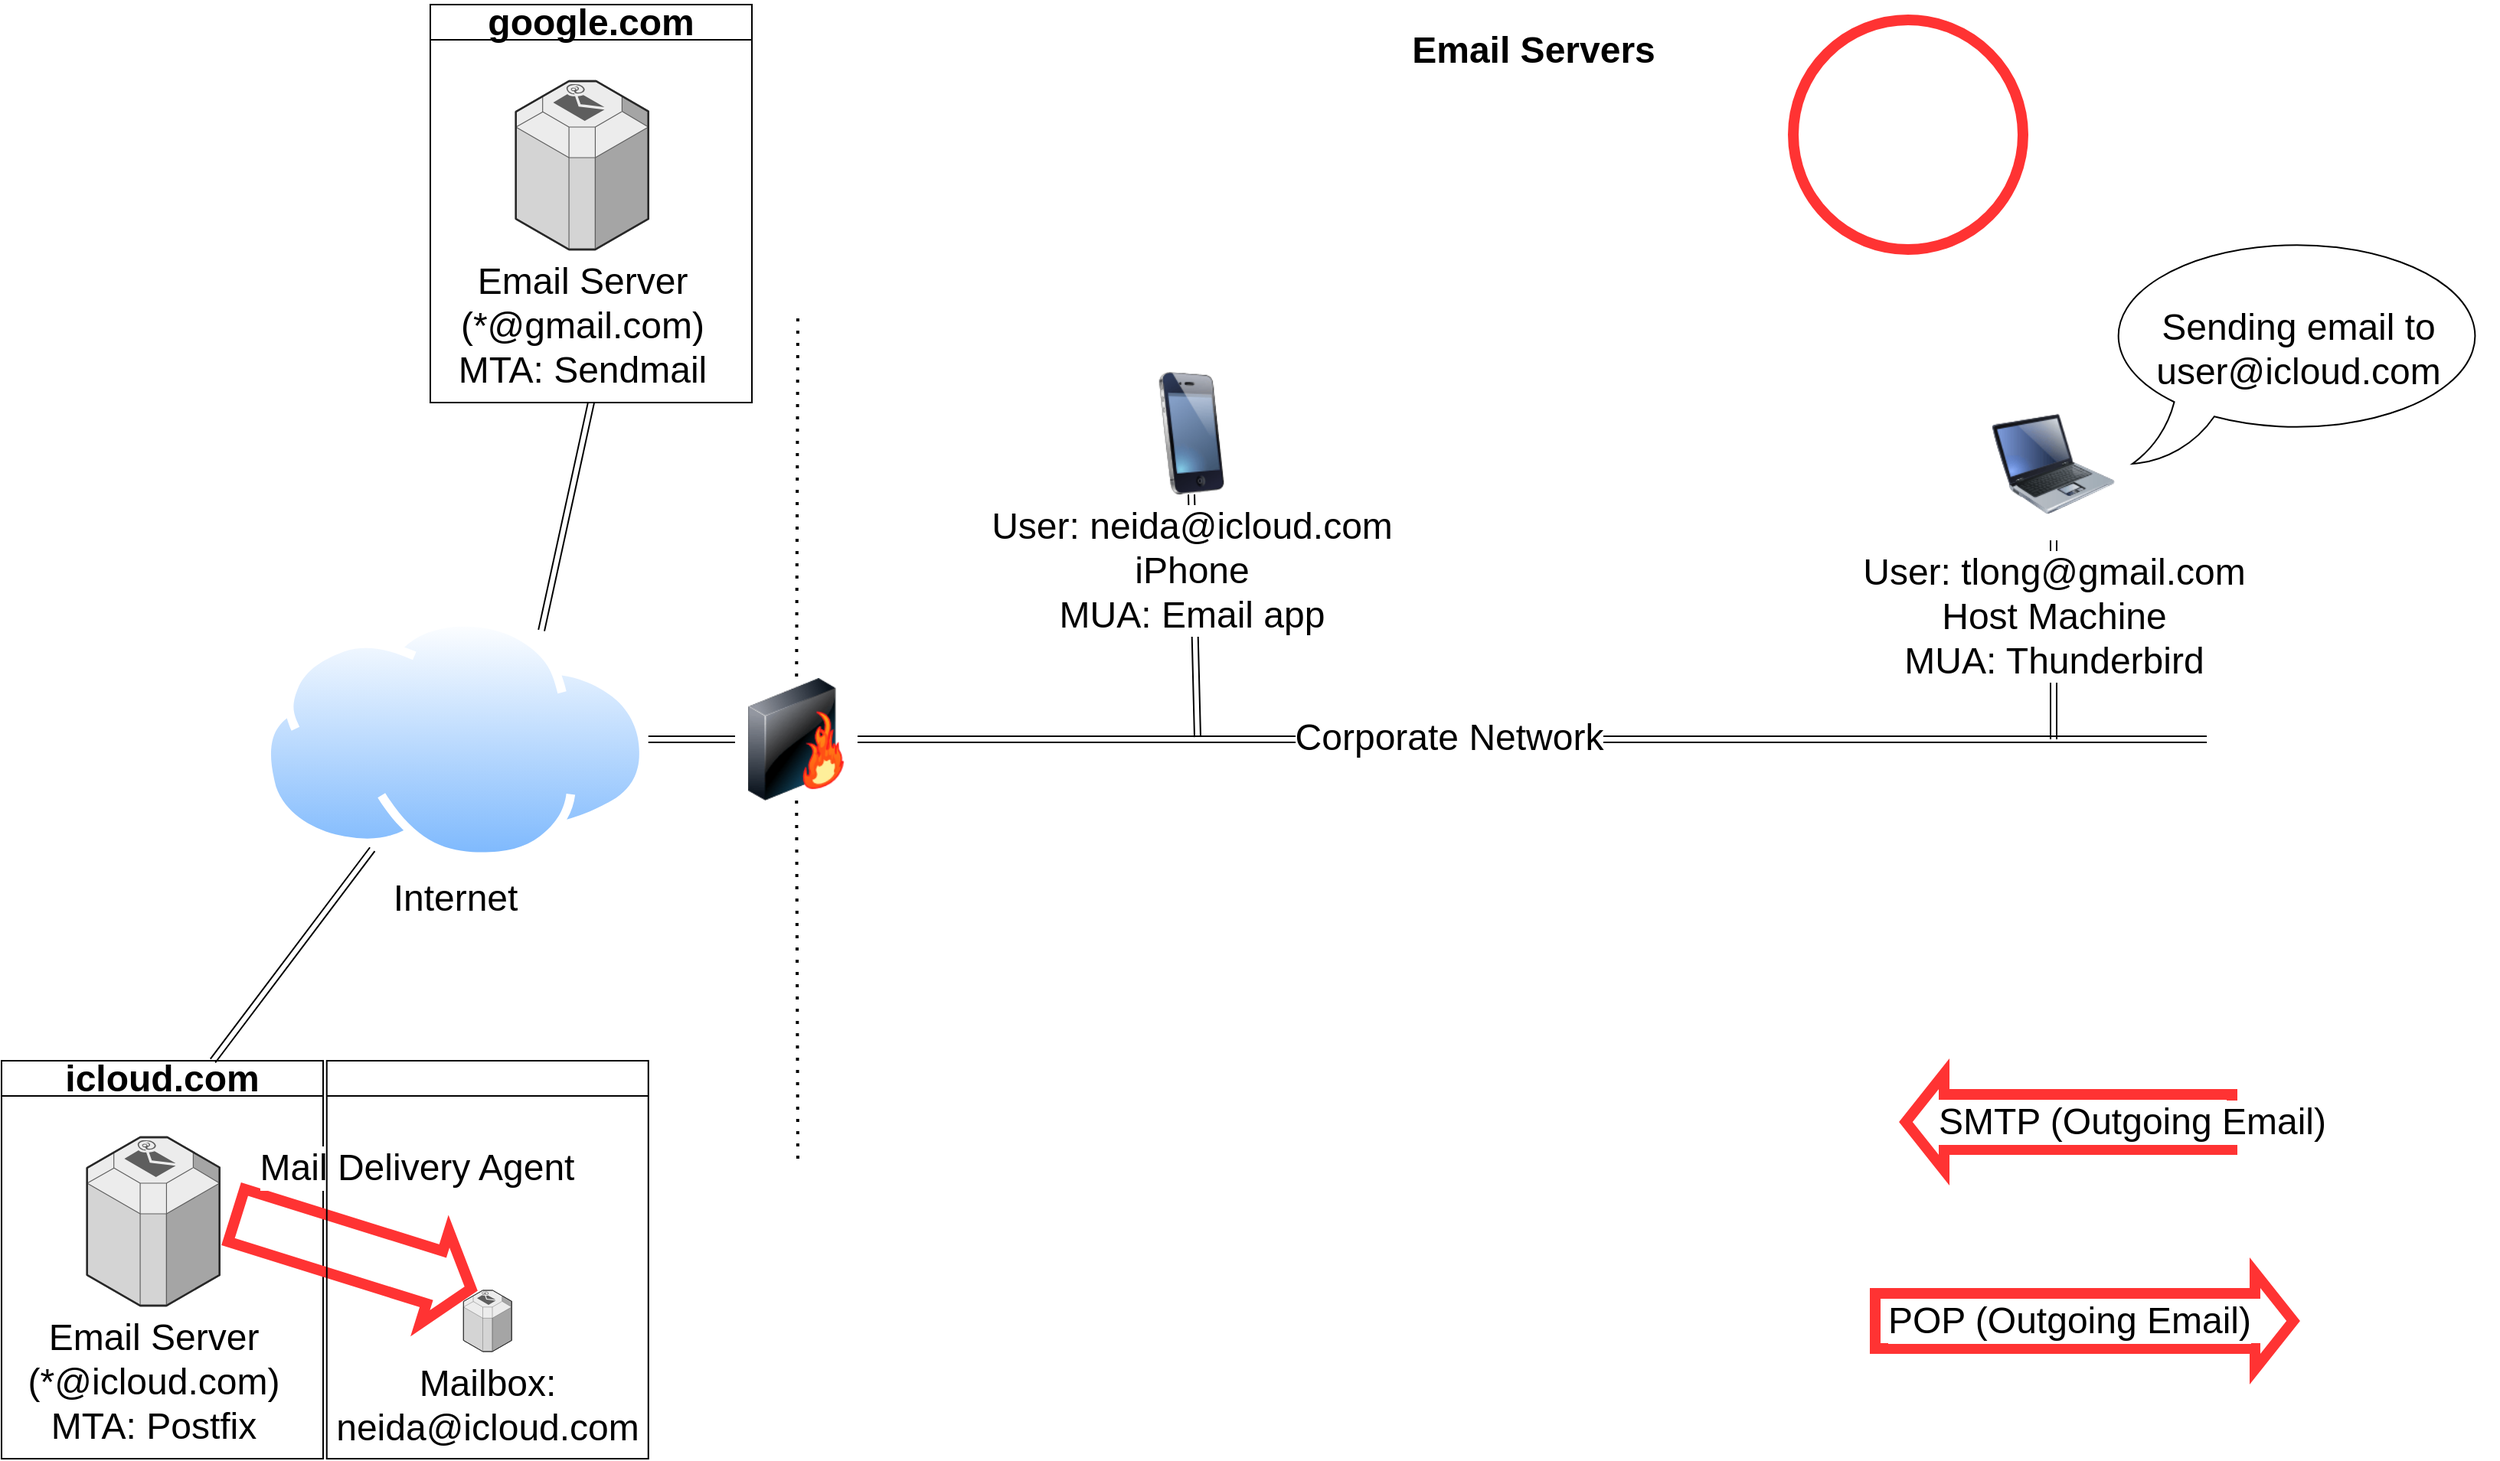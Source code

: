 <mxfile version="21.5.0" type="github">
  <diagram name="Page-1" id="e3a06f82-3646-2815-327d-82caf3d4e204">
    <mxGraphModel dx="1791" dy="1006" grid="1" gridSize="10" guides="1" tooltips="1" connect="1" arrows="1" fold="1" page="1" pageScale="1.5" pageWidth="1169" pageHeight="826" background="none" math="0" shadow="0">
      <root>
        <mxCell id="0" style=";html=1;" />
        <mxCell id="1" style=";html=1;" parent="0" />
        <mxCell id="tentwsTDsZKtuL-YGYM0-8" value="" style="shape=link;html=1;rounded=0;fontSize=24;labelBackgroundColor=none;entryX=0.444;entryY=-0.015;entryDx=0;entryDy=0;entryPerimeter=0;exitX=0.5;exitY=1;exitDx=0;exitDy=0;" edge="1" parent="1" source="tentwsTDsZKtuL-YGYM0-7">
          <mxGeometry width="100" relative="1" as="geometry">
            <mxPoint x="880" y="420.5" as="sourcePoint" />
            <mxPoint x="881" y="498.5" as="targetPoint" />
          </mxGeometry>
        </mxCell>
        <mxCell id="KqSf9Hwdw_-mJAA5NMdA-5" value="" style="shape=link;html=1;rounded=0;exitX=0.5;exitY=1;exitDx=0;exitDy=0;fontSize=24;labelBackgroundColor=none;" parent="1" source="RgH2JHaKkqkQcPpsvsZi-15" edge="1">
          <mxGeometry width="100" relative="1" as="geometry">
            <mxPoint x="1290" y="460" as="sourcePoint" />
            <mxPoint x="1440" y="500" as="targetPoint" />
          </mxGeometry>
        </mxCell>
        <mxCell id="RgH2JHaKkqkQcPpsvsZi-17" value="" style="shape=link;html=1;rounded=0;exitX=1;exitY=0.5;exitDx=0;exitDy=0;fontSize=24;labelBackgroundColor=none;" parent="1" edge="1">
          <mxGeometry width="100" relative="1" as="geometry">
            <mxPoint x="659" y="500" as="sourcePoint" />
            <mxPoint x="1540" y="500" as="targetPoint" />
          </mxGeometry>
        </mxCell>
        <mxCell id="KqSf9Hwdw_-mJAA5NMdA-9" value="Corporate Network" style="edgeLabel;html=1;align=center;verticalAlign=middle;resizable=0;points=[];fontSize=24;" parent="RgH2JHaKkqkQcPpsvsZi-17" vertex="1" connectable="0">
          <mxGeometry x="-0.124" y="1" relative="1" as="geometry">
            <mxPoint as="offset" />
          </mxGeometry>
        </mxCell>
        <mxCell id="6a7d8f32e03d9370-62" value="Email Servers" style="text;strokeColor=none;fillColor=none;html=1;fontSize=24;fontStyle=1;verticalAlign=middle;align=center;fontColor=default;labelBackgroundColor=none;" parent="1" vertex="1">
          <mxGeometry x="669" y="30" width="861" height="40" as="geometry" />
        </mxCell>
        <mxCell id="RgH2JHaKkqkQcPpsvsZi-2" value="Internet" style="image;aspect=fixed;perimeter=ellipsePerimeter;html=1;align=center;shadow=0;dashed=0;spacingTop=3;image=img/lib/active_directory/internet_cloud.svg;fontSize=24;fontColor=default;labelBackgroundColor=none;" parent="1" vertex="1">
          <mxGeometry x="270" y="420.5" width="252.38" height="159" as="geometry" />
        </mxCell>
        <mxCell id="RgH2JHaKkqkQcPpsvsZi-4" value="" style="endArrow=none;dashed=1;html=1;dashPattern=1 3;strokeWidth=2;rounded=0;fontSize=24;fontColor=default;labelBackgroundColor=none;" parent="1" edge="1">
          <mxGeometry width="50" height="50" relative="1" as="geometry">
            <mxPoint x="619.145" y="540" as="sourcePoint" />
            <mxPoint x="620" y="775" as="targetPoint" />
          </mxGeometry>
        </mxCell>
        <mxCell id="RgH2JHaKkqkQcPpsvsZi-15" value="User: tlong@gmail.com&lt;br&gt;Host Machine&lt;br&gt;MUA: Thunderbird" style="image;html=1;image=img/lib/clip_art/computers/Laptop_128x128.png;fontSize=24;labelBackgroundColor=default;" parent="1" vertex="1">
          <mxGeometry x="1400" y="270" width="80" height="100" as="geometry" />
        </mxCell>
        <mxCell id="KqSf9Hwdw_-mJAA5NMdA-3" value="" style="shape=link;html=1;rounded=0;exitX=1;exitY=0.5;exitDx=0;exitDy=0;entryX=0;entryY=0.5;entryDx=0;entryDy=0;fontSize=24;labelBackgroundColor=none;" parent="1" source="RgH2JHaKkqkQcPpsvsZi-2" edge="1">
          <mxGeometry width="100" relative="1" as="geometry">
            <mxPoint x="522" y="500" as="sourcePoint" />
            <mxPoint x="579" y="500" as="targetPoint" />
          </mxGeometry>
        </mxCell>
        <mxCell id="KqSf9Hwdw_-mJAA5NMdA-4" value="" style="endArrow=none;dashed=1;html=1;dashPattern=1 3;strokeWidth=2;rounded=0;fontSize=24;fontColor=default;labelBackgroundColor=none;" parent="1" edge="1">
          <mxGeometry width="50" height="50" relative="1" as="geometry">
            <mxPoint x="620" y="225" as="sourcePoint" />
            <mxPoint x="619.145" y="460" as="targetPoint" />
          </mxGeometry>
        </mxCell>
        <mxCell id="TxpGBSmb_Rb3wldLJPdr-1" value="" style="image;html=1;image=img/lib/clip_art/networking/Firewall-page1_128x128.png" parent="1" vertex="1">
          <mxGeometry x="579" y="460" width="80" height="80" as="geometry" />
        </mxCell>
        <mxCell id="E2bT5KaukK148jxZRu-1-1" value="" style="ellipse;whiteSpace=wrap;html=1;aspect=fixed;strokeColor=#FF3333;fillColor=none;strokeWidth=7;" parent="1" vertex="1">
          <mxGeometry x="1270" y="30" width="150" height="150" as="geometry" />
        </mxCell>
        <mxCell id="E2bT5KaukK148jxZRu-1-2" value="" style="shape=flexArrow;endArrow=classic;html=1;rounded=0;strokeColor=#FF3333;fillColor=none;strokeWidth=7;fontSize=24;width=30;" parent="1" edge="1">
          <mxGeometry width="50" height="50" relative="1" as="geometry">
            <mxPoint x="1560" y="750" as="sourcePoint" />
            <mxPoint x="1340" y="750" as="targetPoint" />
          </mxGeometry>
        </mxCell>
        <mxCell id="tentwsTDsZKtuL-YGYM0-9" value="SMTP (Outgoing Email)" style="edgeLabel;html=1;align=center;verticalAlign=middle;resizable=0;points=[];fontSize=24;" vertex="1" connectable="0" parent="E2bT5KaukK148jxZRu-1-2">
          <mxGeometry x="-0.558" y="-3" relative="1" as="geometry">
            <mxPoint x="-21" y="3" as="offset" />
          </mxGeometry>
        </mxCell>
        <mxCell id="E2bT5KaukK148jxZRu-1-4" value="&lt;font style=&quot;font-size: 24px;&quot;&gt;google.com&lt;/font&gt;" style="swimlane;whiteSpace=wrap;html=1;" parent="1" vertex="1">
          <mxGeometry x="380" y="20" width="210" height="260" as="geometry" />
        </mxCell>
        <mxCell id="tentwsTDsZKtuL-YGYM0-1" value="Email Server&lt;br&gt;(*@gmail.com)&lt;br&gt;MTA: Sendmail" style="verticalLabelPosition=bottom;html=1;verticalAlign=top;strokeWidth=1;align=center;outlineConnect=0;dashed=0;outlineConnect=0;shape=mxgraph.aws3d.email_service;fillColor=#ECECEC;strokeColor=#5E5E5E;aspect=fixed;fontSize=24;" vertex="1" parent="E2bT5KaukK148jxZRu-1-4">
          <mxGeometry x="55.87" y="50" width="86.51" height="110" as="geometry" />
        </mxCell>
        <mxCell id="E2bT5KaukK148jxZRu-1-7" value="" style="shape=link;html=1;rounded=0;fontSize=24;labelBackgroundColor=none;exitX=0.5;exitY=1;exitDx=0;exitDy=0;entryX=0.75;entryY=0;entryDx=0;entryDy=0;" parent="1" source="E2bT5KaukK148jxZRu-1-4" target="RgH2JHaKkqkQcPpsvsZi-2" edge="1">
          <mxGeometry width="100" relative="1" as="geometry">
            <mxPoint x="360" y="277.19" as="sourcePoint" />
            <mxPoint x="554" y="470.19" as="targetPoint" />
          </mxGeometry>
        </mxCell>
        <mxCell id="FYgPK7Z1jiXgrqDPi6gt-2" value="&lt;span style=&quot;font-size: 24px;&quot;&gt;Sending email to user@icloud.com&lt;/span&gt;" style="whiteSpace=wrap;html=1;shape=mxgraph.basic.oval_callout" parent="1" vertex="1">
          <mxGeometry x="1470" y="170" width="260" height="150" as="geometry" />
        </mxCell>
        <mxCell id="tentwsTDsZKtuL-YGYM0-2" value="&lt;font style=&quot;font-size: 24px;&quot;&gt;icloud.com&lt;/font&gt;" style="swimlane;whiteSpace=wrap;html=1;" vertex="1" parent="1">
          <mxGeometry x="100" y="710" width="210" height="260" as="geometry" />
        </mxCell>
        <mxCell id="tentwsTDsZKtuL-YGYM0-3" value="Email Server&lt;br&gt;(*@icloud.com)&lt;br&gt;MTA: Postfix" style="verticalLabelPosition=bottom;html=1;verticalAlign=top;strokeWidth=1;align=center;outlineConnect=0;dashed=0;outlineConnect=0;shape=mxgraph.aws3d.email_service;fillColor=#ECECEC;strokeColor=#5E5E5E;aspect=fixed;fontSize=24;" vertex="1" parent="tentwsTDsZKtuL-YGYM0-2">
          <mxGeometry x="55.87" y="50" width="86.51" height="110" as="geometry" />
        </mxCell>
        <mxCell id="tentwsTDsZKtuL-YGYM0-16" value="" style="shape=flexArrow;endArrow=classic;html=1;rounded=0;strokeColor=#FF3333;fillColor=none;strokeWidth=7;fontSize=24;width=30;entryX=0.265;entryY=0;entryDx=0;entryDy=0;entryPerimeter=0;" edge="1" parent="tentwsTDsZKtuL-YGYM0-2" target="tentwsTDsZKtuL-YGYM0-19">
          <mxGeometry width="50" height="50" relative="1" as="geometry">
            <mxPoint x="150" y="100" as="sourcePoint" />
            <mxPoint x="150" y="80" as="targetPoint" />
          </mxGeometry>
        </mxCell>
        <mxCell id="tentwsTDsZKtuL-YGYM0-17" value="Mail Delivery Agent" style="edgeLabel;html=1;align=center;verticalAlign=middle;resizable=0;points=[];fontSize=24;" vertex="1" connectable="0" parent="tentwsTDsZKtuL-YGYM0-16">
          <mxGeometry x="-0.558" y="-3" relative="1" as="geometry">
            <mxPoint x="86" y="-44" as="offset" />
          </mxGeometry>
        </mxCell>
        <mxCell id="tentwsTDsZKtuL-YGYM0-4" value="" style="shape=link;html=1;rounded=0;fontSize=24;labelBackgroundColor=none;entryX=0.75;entryY=0;entryDx=0;entryDy=0;" edge="1" parent="1" source="RgH2JHaKkqkQcPpsvsZi-2">
          <mxGeometry width="100" relative="1" as="geometry">
            <mxPoint x="270" y="561.04" as="sourcePoint" />
            <mxPoint x="238" y="710.04" as="targetPoint" />
          </mxGeometry>
        </mxCell>
        <mxCell id="tentwsTDsZKtuL-YGYM0-7" value="User: neida@icloud.com&lt;br&gt;iPhone&lt;br style=&quot;font-size: 24px;&quot;&gt;MUA: Email app" style="image;html=1;image=img/lib/clip_art/telecommunication/iPhone_128x128.png;fontSize=24;" vertex="1" parent="1">
          <mxGeometry x="837" y="260" width="80" height="80" as="geometry" />
        </mxCell>
        <mxCell id="tentwsTDsZKtuL-YGYM0-10" value="" style="shape=flexArrow;endArrow=classic;html=1;rounded=0;strokeColor=#FF3333;fillColor=none;strokeWidth=7;fontSize=24;width=30;" edge="1" parent="1">
          <mxGeometry width="50" height="50" relative="1" as="geometry">
            <mxPoint x="1320" y="880" as="sourcePoint" />
            <mxPoint x="1600" y="880" as="targetPoint" />
          </mxGeometry>
        </mxCell>
        <mxCell id="tentwsTDsZKtuL-YGYM0-11" value="POP (Outgoing Email)" style="edgeLabel;html=1;align=center;verticalAlign=middle;resizable=0;points=[];fontSize=24;" vertex="1" connectable="0" parent="tentwsTDsZKtuL-YGYM0-10">
          <mxGeometry x="-0.558" y="-3" relative="1" as="geometry">
            <mxPoint x="68" y="-3" as="offset" />
          </mxGeometry>
        </mxCell>
        <mxCell id="tentwsTDsZKtuL-YGYM0-18" value="" style="swimlane;whiteSpace=wrap;html=1;" vertex="1" parent="1">
          <mxGeometry x="312.38" y="710" width="210" height="260" as="geometry" />
        </mxCell>
        <mxCell id="tentwsTDsZKtuL-YGYM0-19" value="Mailbox:&lt;br&gt;neida@icloud.com" style="verticalLabelPosition=bottom;html=1;verticalAlign=top;strokeWidth=1;align=center;outlineConnect=0;dashed=0;outlineConnect=0;shape=mxgraph.aws3d.email_service;fillColor=#ECECEC;strokeColor=#5E5E5E;aspect=fixed;fontSize=24;" vertex="1" parent="tentwsTDsZKtuL-YGYM0-18">
          <mxGeometry x="89.27" y="150" width="31.46" height="40" as="geometry" />
        </mxCell>
      </root>
    </mxGraphModel>
  </diagram>
</mxfile>
